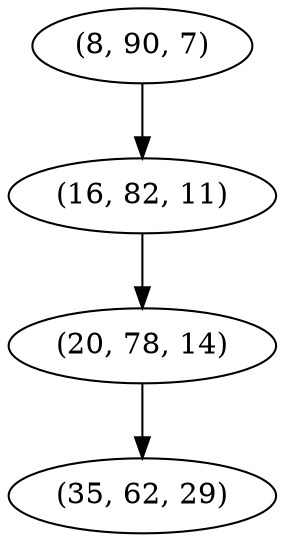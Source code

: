 digraph tree {
    "(8, 90, 7)";
    "(16, 82, 11)";
    "(20, 78, 14)";
    "(35, 62, 29)";
    "(8, 90, 7)" -> "(16, 82, 11)";
    "(16, 82, 11)" -> "(20, 78, 14)";
    "(20, 78, 14)" -> "(35, 62, 29)";
}
